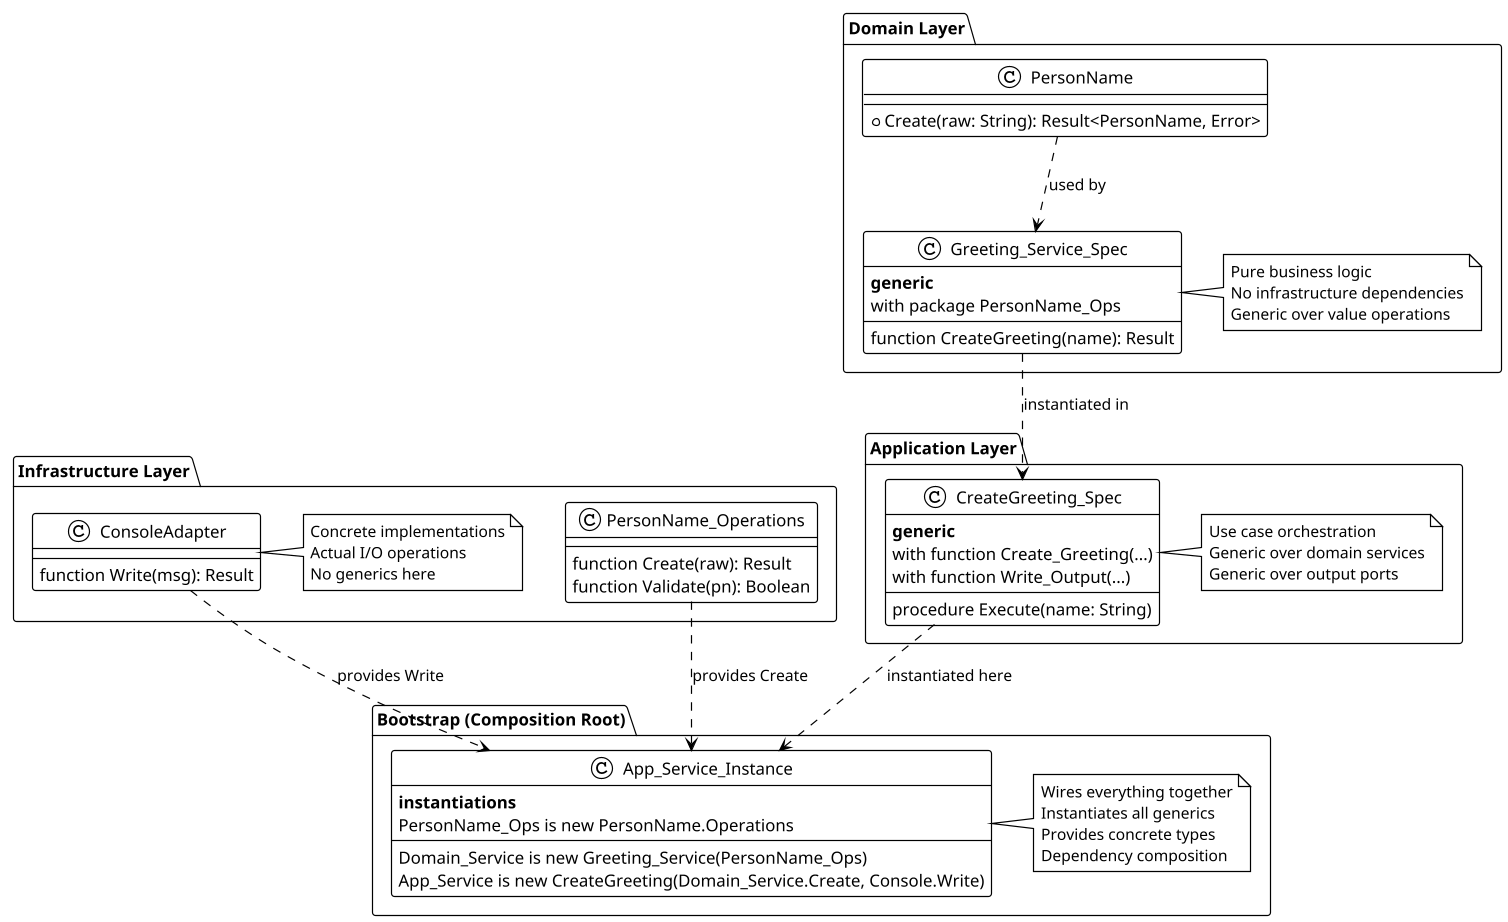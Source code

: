 @startuml Generic-Based Hybrid Architecture
!theme plain
scale 1.2

package "Domain Layer" {
  class PersonName {
    +Create(raw: String): Result<PersonName, Error>
  }

  class "Greeting_Service_Spec" as DomainService {
    **generic**
    with package PersonName_Ops
    --
    function CreateGreeting(name): Result
  }

  note right of DomainService
    Pure business logic
    No infrastructure dependencies
    Generic over value operations
  end note
}

package "Application Layer" {
  class "CreateGreeting_Spec" as AppService {
    **generic**
    with function Create_Greeting(...)
    with function Write_Output(...)
    --
    procedure Execute(name: String)
  }

  note right of AppService
    Use case orchestration
    Generic over domain services
    Generic over output ports
  end note
}

package "Infrastructure Layer" {
  class ConsoleAdapter {
    function Write(msg): Result
  }

  class PersonName_Operations {
    function Create(raw): Result
    function Validate(pn): Boolean
  }

  note right of ConsoleAdapter
    Concrete implementations
    Actual I/O operations
    No generics here
  end note
}

package "Bootstrap (Composition Root)" {
  class "App_Service_Instance" as Bootstrap {
    **instantiations**
    PersonName_Ops is new PersonName.Operations
    Domain_Service is new Greeting_Service(PersonName_Ops)
    App_Service is new CreateGreeting(Domain_Service.Create, Console.Write)
  }

  note right of Bootstrap
    Wires everything together
    Instantiates all generics
    Provides concrete types
    Dependency composition
  end note
}

PersonName ..> DomainService : used by
DomainService ..> AppService : instantiated in
ConsoleAdapter ..> Bootstrap : provides Write
PersonName_Operations ..> Bootstrap : provides Create
AppService ..> Bootstrap : instantiated here

@enduml
